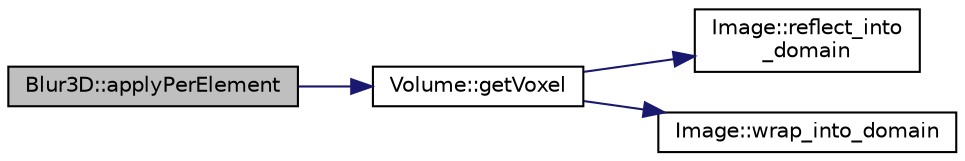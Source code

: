 digraph "Blur3D::applyPerElement"
{
 // LATEX_PDF_SIZE
  edge [fontname="Helvetica",fontsize="10",labelfontname="Helvetica",labelfontsize="10"];
  node [fontname="Helvetica",fontsize="10",shape=record];
  rankdir="LR";
  Node1 [label="Blur3D::applyPerElement",height=0.2,width=0.4,color="black", fillcolor="grey75", style="filled", fontcolor="black",tooltip=" "];
  Node1 -> Node2 [color="midnightblue",fontsize="10",style="solid",fontname="Helvetica"];
  Node2 [label="Volume::getVoxel",height=0.2,width=0.4,color="black", fillcolor="white", style="filled",URL="$classVolume.html#a853cf00111c88335ba04df8e5b905316",tooltip=" "];
  Node2 -> Node3 [color="midnightblue",fontsize="10",style="solid",fontname="Helvetica"];
  Node3 [label="Image::reflect_into\l_domain",height=0.2,width=0.4,color="black", fillcolor="white", style="filled",URL="$classImage.html#a8951408ac55b80e357518fe2cb701b25",tooltip=" "];
  Node2 -> Node4 [color="midnightblue",fontsize="10",style="solid",fontname="Helvetica"];
  Node4 [label="Image::wrap_into_domain",height=0.2,width=0.4,color="black", fillcolor="white", style="filled",URL="$classImage.html#ab4fa305d156b7895f329137e091b457c",tooltip=" "];
}
